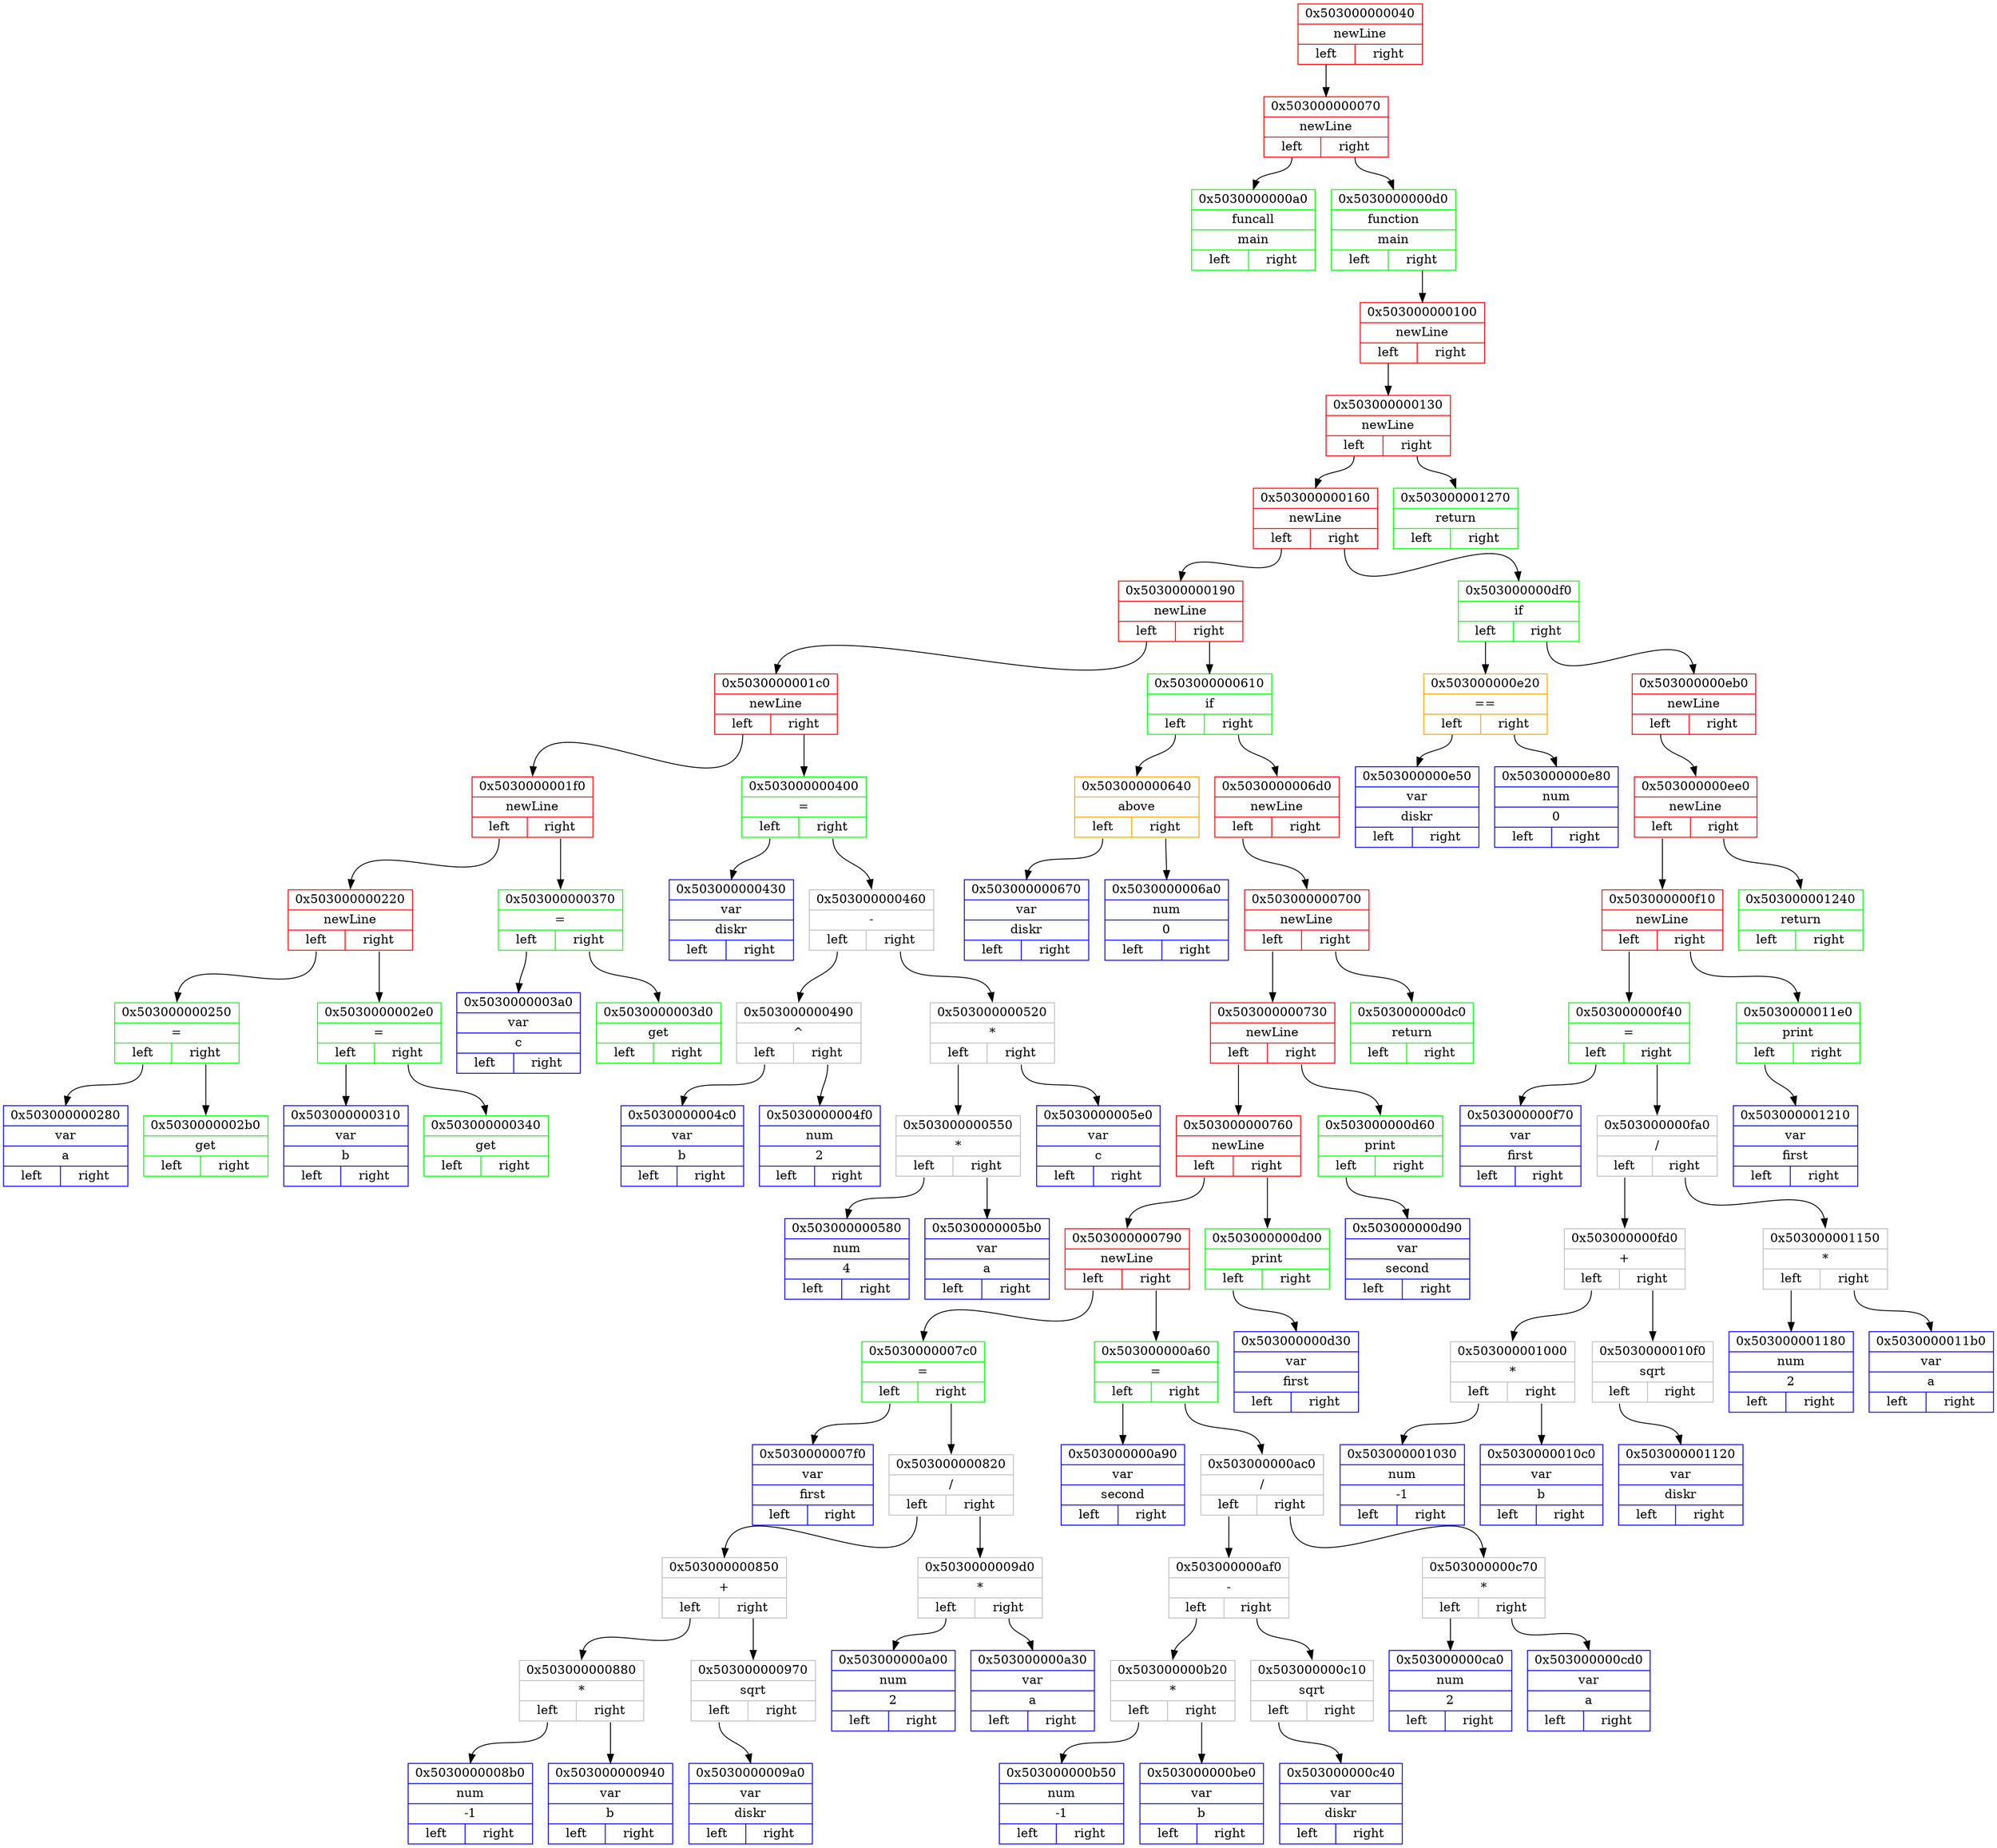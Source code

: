 digraph
{ 
rankdir=HR;

node0x503000000040 [ shape=record, color = red rank = 1, label= "{ 0x503000000040 | newLine |         {<n0x503000000040_l> left | <n0x503000000040_r> right}} " ];
node0x503000000070 [ shape=record, color = red rank = 2, label= "{ 0x503000000070 | newLine |         {<n0x503000000070_l> left | <n0x503000000070_r> right}} " ];
node0x5030000000a0 [ shape=record, color = green rank = 3, label= "{ 0x5030000000a0 | funcall | main |         {<n0x5030000000a0_l> left | <n0x5030000000a0_r> right}} " ];
node0x503000000070:<n0x503000000070_l>:s -> node0x5030000000a0:n [ color = black; ]
node0x5030000000d0 [ shape=record, color = green rank = 4, label= "{ 0x5030000000d0 | function | main |         {<n0x5030000000d0_l> left | <n0x5030000000d0_r> right}} " ];
node0x503000000100 [ shape=record, color = red rank = 5, label= "{ 0x503000000100 | newLine |         {<n0x503000000100_l> left | <n0x503000000100_r> right}} " ];
node0x503000000130 [ shape=record, color = red rank = 6, label= "{ 0x503000000130 | newLine |         {<n0x503000000130_l> left | <n0x503000000130_r> right}} " ];
node0x503000000160 [ shape=record, color = red rank = 7, label= "{ 0x503000000160 | newLine |         {<n0x503000000160_l> left | <n0x503000000160_r> right}} " ];
node0x503000000190 [ shape=record, color = red rank = 8, label= "{ 0x503000000190 | newLine |         {<n0x503000000190_l> left | <n0x503000000190_r> right}} " ];
node0x5030000001c0 [ shape=record, color = red rank = 9, label= "{ 0x5030000001c0 | newLine |         {<n0x5030000001c0_l> left | <n0x5030000001c0_r> right}} " ];
node0x5030000001f0 [ shape=record, color = red rank = 10, label= "{ 0x5030000001f0 | newLine |         {<n0x5030000001f0_l> left | <n0x5030000001f0_r> right}} " ];
node0x503000000220 [ shape=record, color = red rank = 11, label= "{ 0x503000000220 | newLine |         {<n0x503000000220_l> left | <n0x503000000220_r> right}} " ];
node0x503000000250 [ shape=record, color = green rank = 12, label= "{ 0x503000000250 | = |         {<n0x503000000250_l> left | <n0x503000000250_r> right}} " ];
node0x503000000280 [ shape=record, color = blue rank = 13, label= "{ 0x503000000280 | var | a |         {<n0x503000000280_l> left | <n0x503000000280_r> right}} " ];
node0x503000000250:<n0x503000000250_l>:s -> node0x503000000280:n [ color = black; ]
node0x5030000002b0 [ shape=record, color = green rank = 14, label= "{ 0x5030000002b0 | get |         {<n0x5030000002b0_l> left | <n0x5030000002b0_r> right}} " ];
node0x503000000250:<n0x503000000250_r>:s -> node0x5030000002b0:n [ color = black; ]
node0x503000000220:<n0x503000000220_l>:s -> node0x503000000250:n [ color = black; ]
node0x5030000002e0 [ shape=record, color = green rank = 13, label= "{ 0x5030000002e0 | = |         {<n0x5030000002e0_l> left | <n0x5030000002e0_r> right}} " ];
node0x503000000310 [ shape=record, color = blue rank = 14, label= "{ 0x503000000310 | var | b |         {<n0x503000000310_l> left | <n0x503000000310_r> right}} " ];
node0x5030000002e0:<n0x5030000002e0_l>:s -> node0x503000000310:n [ color = black; ]
node0x503000000340 [ shape=record, color = green rank = 15, label= "{ 0x503000000340 | get |         {<n0x503000000340_l> left | <n0x503000000340_r> right}} " ];
node0x5030000002e0:<n0x5030000002e0_r>:s -> node0x503000000340:n [ color = black; ]
node0x503000000220:<n0x503000000220_r>:s -> node0x5030000002e0:n [ color = black; ]
node0x5030000001f0:<n0x5030000001f0_l>:s -> node0x503000000220:n [ color = black; ]
node0x503000000370 [ shape=record, color = green rank = 12, label= "{ 0x503000000370 | = |         {<n0x503000000370_l> left | <n0x503000000370_r> right}} " ];
node0x5030000003a0 [ shape=record, color = blue rank = 13, label= "{ 0x5030000003a0 | var | c |         {<n0x5030000003a0_l> left | <n0x5030000003a0_r> right}} " ];
node0x503000000370:<n0x503000000370_l>:s -> node0x5030000003a0:n [ color = black; ]
node0x5030000003d0 [ shape=record, color = green rank = 14, label= "{ 0x5030000003d0 | get |         {<n0x5030000003d0_l> left | <n0x5030000003d0_r> right}} " ];
node0x503000000370:<n0x503000000370_r>:s -> node0x5030000003d0:n [ color = black; ]
node0x5030000001f0:<n0x5030000001f0_r>:s -> node0x503000000370:n [ color = black; ]
node0x5030000001c0:<n0x5030000001c0_l>:s -> node0x5030000001f0:n [ color = black; ]
node0x503000000400 [ shape=record, color = green rank = 11, label= "{ 0x503000000400 | = |         {<n0x503000000400_l> left | <n0x503000000400_r> right}} " ];
node0x503000000430 [ shape=record, color = blue rank = 12, label= "{ 0x503000000430 | var | diskr |         {<n0x503000000430_l> left | <n0x503000000430_r> right}} " ];
node0x503000000400:<n0x503000000400_l>:s -> node0x503000000430:n [ color = black; ]
node0x503000000460 [ shape=record, color = grey rank = 13, label= "{ 0x503000000460 | - |         {<n0x503000000460_l> left | <n0x503000000460_r> right}} " ];
node0x503000000490 [ shape=record, color = grey rank = 14, label= "{ 0x503000000490 | ^ |         {<n0x503000000490_l> left | <n0x503000000490_r> right}} " ];
node0x5030000004c0 [ shape=record, color = blue rank = 15, label= "{ 0x5030000004c0 | var | b |         {<n0x5030000004c0_l> left | <n0x5030000004c0_r> right}} " ];
node0x503000000490:<n0x503000000490_l>:s -> node0x5030000004c0:n [ color = black; ]
node0x5030000004f0 [ shape=record, color = blue rank = 16, label= "{ 0x5030000004f0 | num | 2 |         {<n0x5030000004f0_l> left | <n0x5030000004f0_r> right}} " ];
node0x503000000490:<n0x503000000490_r>:s -> node0x5030000004f0:n [ color = black; ]
node0x503000000460:<n0x503000000460_l>:s -> node0x503000000490:n [ color = black; ]
node0x503000000520 [ shape=record, color = grey rank = 15, label= "{ 0x503000000520 | * |         {<n0x503000000520_l> left | <n0x503000000520_r> right}} " ];
node0x503000000550 [ shape=record, color = grey rank = 16, label= "{ 0x503000000550 | * |         {<n0x503000000550_l> left | <n0x503000000550_r> right}} " ];
node0x503000000580 [ shape=record, color = blue rank = 17, label= "{ 0x503000000580 | num | 4 |         {<n0x503000000580_l> left | <n0x503000000580_r> right}} " ];
node0x503000000550:<n0x503000000550_l>:s -> node0x503000000580:n [ color = black; ]
node0x5030000005b0 [ shape=record, color = blue rank = 18, label= "{ 0x5030000005b0 | var | a |         {<n0x5030000005b0_l> left | <n0x5030000005b0_r> right}} " ];
node0x503000000550:<n0x503000000550_r>:s -> node0x5030000005b0:n [ color = black; ]
node0x503000000520:<n0x503000000520_l>:s -> node0x503000000550:n [ color = black; ]
node0x5030000005e0 [ shape=record, color = blue rank = 17, label= "{ 0x5030000005e0 | var | c |         {<n0x5030000005e0_l> left | <n0x5030000005e0_r> right}} " ];
node0x503000000520:<n0x503000000520_r>:s -> node0x5030000005e0:n [ color = black; ]
node0x503000000460:<n0x503000000460_r>:s -> node0x503000000520:n [ color = black; ]
node0x503000000400:<n0x503000000400_r>:s -> node0x503000000460:n [ color = black; ]
node0x5030000001c0:<n0x5030000001c0_r>:s -> node0x503000000400:n [ color = black; ]
node0x503000000190:<n0x503000000190_l>:s -> node0x5030000001c0:n [ color = black; ]
node0x503000000610 [ shape=record, color = green rank = 10, label= "{ 0x503000000610 | if |         {<n0x503000000610_l> left | <n0x503000000610_r> right}} " ];
node0x503000000640 [ shape=record, color = orange rank = 11, label= "{ 0x503000000640 | above |         {<n0x503000000640_l> left | <n0x503000000640_r> right}} " ];
node0x503000000670 [ shape=record, color = blue rank = 12, label= "{ 0x503000000670 | var | diskr |         {<n0x503000000670_l> left | <n0x503000000670_r> right}} " ];
node0x503000000640:<n0x503000000640_l>:s -> node0x503000000670:n [ color = black; ]
node0x5030000006a0 [ shape=record, color = blue rank = 13, label= "{ 0x5030000006a0 | num | 0 |         {<n0x5030000006a0_l> left | <n0x5030000006a0_r> right}} " ];
node0x503000000640:<n0x503000000640_r>:s -> node0x5030000006a0:n [ color = black; ]
node0x503000000610:<n0x503000000610_l>:s -> node0x503000000640:n [ color = black; ]
node0x5030000006d0 [ shape=record, color = red rank = 12, label= "{ 0x5030000006d0 | newLine |         {<n0x5030000006d0_l> left | <n0x5030000006d0_r> right}} " ];
node0x503000000700 [ shape=record, color = red rank = 13, label= "{ 0x503000000700 | newLine |         {<n0x503000000700_l> left | <n0x503000000700_r> right}} " ];
node0x503000000730 [ shape=record, color = red rank = 14, label= "{ 0x503000000730 | newLine |         {<n0x503000000730_l> left | <n0x503000000730_r> right}} " ];
node0x503000000760 [ shape=record, color = red rank = 15, label= "{ 0x503000000760 | newLine |         {<n0x503000000760_l> left | <n0x503000000760_r> right}} " ];
node0x503000000790 [ shape=record, color = red rank = 16, label= "{ 0x503000000790 | newLine |         {<n0x503000000790_l> left | <n0x503000000790_r> right}} " ];
node0x5030000007c0 [ shape=record, color = green rank = 17, label= "{ 0x5030000007c0 | = |         {<n0x5030000007c0_l> left | <n0x5030000007c0_r> right}} " ];
node0x5030000007f0 [ shape=record, color = blue rank = 18, label= "{ 0x5030000007f0 | var | first |         {<n0x5030000007f0_l> left | <n0x5030000007f0_r> right}} " ];
node0x5030000007c0:<n0x5030000007c0_l>:s -> node0x5030000007f0:n [ color = black; ]
node0x503000000820 [ shape=record, color = grey rank = 19, label= "{ 0x503000000820 | / |         {<n0x503000000820_l> left | <n0x503000000820_r> right}} " ];
node0x503000000850 [ shape=record, color = grey rank = 20, label= "{ 0x503000000850 | + |         {<n0x503000000850_l> left | <n0x503000000850_r> right}} " ];
node0x503000000880 [ shape=record, color = grey rank = 21, label= "{ 0x503000000880 | * |         {<n0x503000000880_l> left | <n0x503000000880_r> right}} " ];
node0x5030000008b0 [ shape=record, color = blue rank = 22, label= "{ 0x5030000008b0 | num | -1 |         {<n0x5030000008b0_l> left | <n0x5030000008b0_r> right}} " ];
node0x503000000880:<n0x503000000880_l>:s -> node0x5030000008b0:n [ color = black; ]
node0x503000000940 [ shape=record, color = blue rank = 23, label= "{ 0x503000000940 | var | b |         {<n0x503000000940_l> left | <n0x503000000940_r> right}} " ];
node0x503000000880:<n0x503000000880_r>:s -> node0x503000000940:n [ color = black; ]
node0x503000000850:<n0x503000000850_l>:s -> node0x503000000880:n [ color = black; ]
node0x503000000970 [ shape=record, color = grey rank = 22, label= "{ 0x503000000970 | sqrt |         {<n0x503000000970_l> left | <n0x503000000970_r> right}} " ];
node0x5030000009a0 [ shape=record, color = blue rank = 23, label= "{ 0x5030000009a0 | var | diskr |         {<n0x5030000009a0_l> left | <n0x5030000009a0_r> right}} " ];
node0x503000000970:<n0x503000000970_l>:s -> node0x5030000009a0:n [ color = black; ]
node0x503000000850:<n0x503000000850_r>:s -> node0x503000000970:n [ color = black; ]
node0x503000000820:<n0x503000000820_l>:s -> node0x503000000850:n [ color = black; ]
node0x5030000009d0 [ shape=record, color = grey rank = 21, label= "{ 0x5030000009d0 | * |         {<n0x5030000009d0_l> left | <n0x5030000009d0_r> right}} " ];
node0x503000000a00 [ shape=record, color = blue rank = 22, label= "{ 0x503000000a00 | num | 2 |         {<n0x503000000a00_l> left | <n0x503000000a00_r> right}} " ];
node0x5030000009d0:<n0x5030000009d0_l>:s -> node0x503000000a00:n [ color = black; ]
node0x503000000a30 [ shape=record, color = blue rank = 23, label= "{ 0x503000000a30 | var | a |         {<n0x503000000a30_l> left | <n0x503000000a30_r> right}} " ];
node0x5030000009d0:<n0x5030000009d0_r>:s -> node0x503000000a30:n [ color = black; ]
node0x503000000820:<n0x503000000820_r>:s -> node0x5030000009d0:n [ color = black; ]
node0x5030000007c0:<n0x5030000007c0_r>:s -> node0x503000000820:n [ color = black; ]
node0x503000000790:<n0x503000000790_l>:s -> node0x5030000007c0:n [ color = black; ]
node0x503000000a60 [ shape=record, color = green rank = 18, label= "{ 0x503000000a60 | = |         {<n0x503000000a60_l> left | <n0x503000000a60_r> right}} " ];
node0x503000000a90 [ shape=record, color = blue rank = 19, label= "{ 0x503000000a90 | var | second |         {<n0x503000000a90_l> left | <n0x503000000a90_r> right}} " ];
node0x503000000a60:<n0x503000000a60_l>:s -> node0x503000000a90:n [ color = black; ]
node0x503000000ac0 [ shape=record, color = grey rank = 20, label= "{ 0x503000000ac0 | / |         {<n0x503000000ac0_l> left | <n0x503000000ac0_r> right}} " ];
node0x503000000af0 [ shape=record, color = grey rank = 21, label= "{ 0x503000000af0 | - |         {<n0x503000000af0_l> left | <n0x503000000af0_r> right}} " ];
node0x503000000b20 [ shape=record, color = grey rank = 22, label= "{ 0x503000000b20 | * |         {<n0x503000000b20_l> left | <n0x503000000b20_r> right}} " ];
node0x503000000b50 [ shape=record, color = blue rank = 23, label= "{ 0x503000000b50 | num | -1 |         {<n0x503000000b50_l> left | <n0x503000000b50_r> right}} " ];
node0x503000000b20:<n0x503000000b20_l>:s -> node0x503000000b50:n [ color = black; ]
node0x503000000be0 [ shape=record, color = blue rank = 24, label= "{ 0x503000000be0 | var | b |         {<n0x503000000be0_l> left | <n0x503000000be0_r> right}} " ];
node0x503000000b20:<n0x503000000b20_r>:s -> node0x503000000be0:n [ color = black; ]
node0x503000000af0:<n0x503000000af0_l>:s -> node0x503000000b20:n [ color = black; ]
node0x503000000c10 [ shape=record, color = grey rank = 23, label= "{ 0x503000000c10 | sqrt |         {<n0x503000000c10_l> left | <n0x503000000c10_r> right}} " ];
node0x503000000c40 [ shape=record, color = blue rank = 24, label= "{ 0x503000000c40 | var | diskr |         {<n0x503000000c40_l> left | <n0x503000000c40_r> right}} " ];
node0x503000000c10:<n0x503000000c10_l>:s -> node0x503000000c40:n [ color = black; ]
node0x503000000af0:<n0x503000000af0_r>:s -> node0x503000000c10:n [ color = black; ]
node0x503000000ac0:<n0x503000000ac0_l>:s -> node0x503000000af0:n [ color = black; ]
node0x503000000c70 [ shape=record, color = grey rank = 22, label= "{ 0x503000000c70 | * |         {<n0x503000000c70_l> left | <n0x503000000c70_r> right}} " ];
node0x503000000ca0 [ shape=record, color = blue rank = 23, label= "{ 0x503000000ca0 | num | 2 |         {<n0x503000000ca0_l> left | <n0x503000000ca0_r> right}} " ];
node0x503000000c70:<n0x503000000c70_l>:s -> node0x503000000ca0:n [ color = black; ]
node0x503000000cd0 [ shape=record, color = blue rank = 24, label= "{ 0x503000000cd0 | var | a |         {<n0x503000000cd0_l> left | <n0x503000000cd0_r> right}} " ];
node0x503000000c70:<n0x503000000c70_r>:s -> node0x503000000cd0:n [ color = black; ]
node0x503000000ac0:<n0x503000000ac0_r>:s -> node0x503000000c70:n [ color = black; ]
node0x503000000a60:<n0x503000000a60_r>:s -> node0x503000000ac0:n [ color = black; ]
node0x503000000790:<n0x503000000790_r>:s -> node0x503000000a60:n [ color = black; ]
node0x503000000760:<n0x503000000760_l>:s -> node0x503000000790:n [ color = black; ]
node0x503000000d00 [ shape=record, color = green rank = 17, label= "{ 0x503000000d00 | print |         {<n0x503000000d00_l> left | <n0x503000000d00_r> right}} " ];
node0x503000000d30 [ shape=record, color = blue rank = 18, label= "{ 0x503000000d30 | var | first |         {<n0x503000000d30_l> left | <n0x503000000d30_r> right}} " ];
node0x503000000d00:<n0x503000000d00_l>:s -> node0x503000000d30:n [ color = black; ]
node0x503000000760:<n0x503000000760_r>:s -> node0x503000000d00:n [ color = black; ]
node0x503000000730:<n0x503000000730_l>:s -> node0x503000000760:n [ color = black; ]
node0x503000000d60 [ shape=record, color = green rank = 16, label= "{ 0x503000000d60 | print |         {<n0x503000000d60_l> left | <n0x503000000d60_r> right}} " ];
node0x503000000d90 [ shape=record, color = blue rank = 17, label= "{ 0x503000000d90 | var | second |         {<n0x503000000d90_l> left | <n0x503000000d90_r> right}} " ];
node0x503000000d60:<n0x503000000d60_l>:s -> node0x503000000d90:n [ color = black; ]
node0x503000000730:<n0x503000000730_r>:s -> node0x503000000d60:n [ color = black; ]
node0x503000000700:<n0x503000000700_l>:s -> node0x503000000730:n [ color = black; ]
node0x503000000dc0 [ shape=record, color = green rank = 15, label= "{ 0x503000000dc0 | return |         {<n0x503000000dc0_l> left | <n0x503000000dc0_r> right}} " ];
node0x503000000700:<n0x503000000700_r>:s -> node0x503000000dc0:n [ color = black; ]
node0x5030000006d0:<n0x5030000006d0_l>:s -> node0x503000000700:n [ color = black; ]
node0x503000000610:<n0x503000000610_r>:s -> node0x5030000006d0:n [ color = black; ]
node0x503000000190:<n0x503000000190_r>:s -> node0x503000000610:n [ color = black; ]
node0x503000000160:<n0x503000000160_l>:s -> node0x503000000190:n [ color = black; ]
node0x503000000df0 [ shape=record, color = green rank = 9, label= "{ 0x503000000df0 | if |         {<n0x503000000df0_l> left | <n0x503000000df0_r> right}} " ];
node0x503000000e20 [ shape=record, color = orange rank = 10, label= "{ 0x503000000e20 | == |         {<n0x503000000e20_l> left | <n0x503000000e20_r> right}} " ];
node0x503000000e50 [ shape=record, color = blue rank = 11, label= "{ 0x503000000e50 | var | diskr |         {<n0x503000000e50_l> left | <n0x503000000e50_r> right}} " ];
node0x503000000e20:<n0x503000000e20_l>:s -> node0x503000000e50:n [ color = black; ]
node0x503000000e80 [ shape=record, color = blue rank = 12, label= "{ 0x503000000e80 | num | 0 |         {<n0x503000000e80_l> left | <n0x503000000e80_r> right}} " ];
node0x503000000e20:<n0x503000000e20_r>:s -> node0x503000000e80:n [ color = black; ]
node0x503000000df0:<n0x503000000df0_l>:s -> node0x503000000e20:n [ color = black; ]
node0x503000000eb0 [ shape=record, color = red rank = 11, label= "{ 0x503000000eb0 | newLine |         {<n0x503000000eb0_l> left | <n0x503000000eb0_r> right}} " ];
node0x503000000ee0 [ shape=record, color = red rank = 12, label= "{ 0x503000000ee0 | newLine |         {<n0x503000000ee0_l> left | <n0x503000000ee0_r> right}} " ];
node0x503000000f10 [ shape=record, color = red rank = 13, label= "{ 0x503000000f10 | newLine |         {<n0x503000000f10_l> left | <n0x503000000f10_r> right}} " ];
node0x503000000f40 [ shape=record, color = green rank = 14, label= "{ 0x503000000f40 | = |         {<n0x503000000f40_l> left | <n0x503000000f40_r> right}} " ];
node0x503000000f70 [ shape=record, color = blue rank = 15, label= "{ 0x503000000f70 | var | first |         {<n0x503000000f70_l> left | <n0x503000000f70_r> right}} " ];
node0x503000000f40:<n0x503000000f40_l>:s -> node0x503000000f70:n [ color = black; ]
node0x503000000fa0 [ shape=record, color = grey rank = 16, label= "{ 0x503000000fa0 | / |         {<n0x503000000fa0_l> left | <n0x503000000fa0_r> right}} " ];
node0x503000000fd0 [ shape=record, color = grey rank = 17, label= "{ 0x503000000fd0 | + |         {<n0x503000000fd0_l> left | <n0x503000000fd0_r> right}} " ];
node0x503000001000 [ shape=record, color = grey rank = 18, label= "{ 0x503000001000 | * |         {<n0x503000001000_l> left | <n0x503000001000_r> right}} " ];
node0x503000001030 [ shape=record, color = blue rank = 19, label= "{ 0x503000001030 | num | -1 |         {<n0x503000001030_l> left | <n0x503000001030_r> right}} " ];
node0x503000001000:<n0x503000001000_l>:s -> node0x503000001030:n [ color = black; ]
node0x5030000010c0 [ shape=record, color = blue rank = 20, label= "{ 0x5030000010c0 | var | b |         {<n0x5030000010c0_l> left | <n0x5030000010c0_r> right}} " ];
node0x503000001000:<n0x503000001000_r>:s -> node0x5030000010c0:n [ color = black; ]
node0x503000000fd0:<n0x503000000fd0_l>:s -> node0x503000001000:n [ color = black; ]
node0x5030000010f0 [ shape=record, color = grey rank = 19, label= "{ 0x5030000010f0 | sqrt |         {<n0x5030000010f0_l> left | <n0x5030000010f0_r> right}} " ];
node0x503000001120 [ shape=record, color = blue rank = 20, label= "{ 0x503000001120 | var | diskr |         {<n0x503000001120_l> left | <n0x503000001120_r> right}} " ];
node0x5030000010f0:<n0x5030000010f0_l>:s -> node0x503000001120:n [ color = black; ]
node0x503000000fd0:<n0x503000000fd0_r>:s -> node0x5030000010f0:n [ color = black; ]
node0x503000000fa0:<n0x503000000fa0_l>:s -> node0x503000000fd0:n [ color = black; ]
node0x503000001150 [ shape=record, color = grey rank = 18, label= "{ 0x503000001150 | * |         {<n0x503000001150_l> left | <n0x503000001150_r> right}} " ];
node0x503000001180 [ shape=record, color = blue rank = 19, label= "{ 0x503000001180 | num | 2 |         {<n0x503000001180_l> left | <n0x503000001180_r> right}} " ];
node0x503000001150:<n0x503000001150_l>:s -> node0x503000001180:n [ color = black; ]
node0x5030000011b0 [ shape=record, color = blue rank = 20, label= "{ 0x5030000011b0 | var | a |         {<n0x5030000011b0_l> left | <n0x5030000011b0_r> right}} " ];
node0x503000001150:<n0x503000001150_r>:s -> node0x5030000011b0:n [ color = black; ]
node0x503000000fa0:<n0x503000000fa0_r>:s -> node0x503000001150:n [ color = black; ]
node0x503000000f40:<n0x503000000f40_r>:s -> node0x503000000fa0:n [ color = black; ]
node0x503000000f10:<n0x503000000f10_l>:s -> node0x503000000f40:n [ color = black; ]
node0x5030000011e0 [ shape=record, color = green rank = 15, label= "{ 0x5030000011e0 | print |         {<n0x5030000011e0_l> left | <n0x5030000011e0_r> right}} " ];
node0x503000001210 [ shape=record, color = blue rank = 16, label= "{ 0x503000001210 | var | first |         {<n0x503000001210_l> left | <n0x503000001210_r> right}} " ];
node0x5030000011e0:<n0x5030000011e0_l>:s -> node0x503000001210:n [ color = black; ]
node0x503000000f10:<n0x503000000f10_r>:s -> node0x5030000011e0:n [ color = black; ]
node0x503000000ee0:<n0x503000000ee0_l>:s -> node0x503000000f10:n [ color = black; ]
node0x503000001240 [ shape=record, color = green rank = 14, label= "{ 0x503000001240 | return |         {<n0x503000001240_l> left | <n0x503000001240_r> right}} " ];
node0x503000000ee0:<n0x503000000ee0_r>:s -> node0x503000001240:n [ color = black; ]
node0x503000000eb0:<n0x503000000eb0_l>:s -> node0x503000000ee0:n [ color = black; ]
node0x503000000df0:<n0x503000000df0_r>:s -> node0x503000000eb0:n [ color = black; ]
node0x503000000160:<n0x503000000160_r>:s -> node0x503000000df0:n [ color = black; ]
node0x503000000130:<n0x503000000130_l>:s -> node0x503000000160:n [ color = black; ]
node0x503000001270 [ shape=record, color = green rank = 8, label= "{ 0x503000001270 | return |         {<n0x503000001270_l> left | <n0x503000001270_r> right}} " ];
node0x503000000130:<n0x503000000130_r>:s -> node0x503000001270:n [ color = black; ]
node0x503000000100:<n0x503000000100_l>:s -> node0x503000000130:n [ color = black; ]
node0x5030000000d0:<n0x5030000000d0_r>:s -> node0x503000000100:n [ color = black; ]
node0x503000000070:<n0x503000000070_r>:s -> node0x5030000000d0:n [ color = black; ]
node0x503000000040:<n0x503000000040_l>:s -> node0x503000000070:n [ color = black; ]
}
